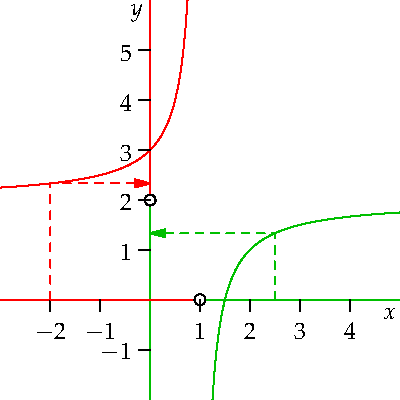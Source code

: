 settings.tex="pdflatex";

texpreamble("\usepackage{amsmath}
\usepackage{amsthm,amssymb}
\usepackage{mathpazo}
\usepackage[svgnames]{xcolor}
%\input{../../preamble}
");
import graph;

size(200);

path c=box((-3,-2),(5,6));
real dx=0.1;
real f(real x){return 2+1/(1-x);}
draw(graph(f,-3,1-dx),red);
draw(graph(f,1+dx,5),heavygreen);
clip(c);

//draw((0,-0.5)--(4pi,-0.5),dashed);

xaxis(Label("$x$",black),1+dx,5,heavygreen);
xaxis(-3,1-dx,red);
yaxis(Label("$y$",black),2+dx,6,red);
yaxis(-2,2-dx,heavygreen);

dotfactor=12;
dot((1,0),NoFill);
dot((0,2),NoFill);

for(int i=-2; i<=4; ++i){
  if(i==0) {} else{xtick(Label("$" + string(i) +"$",align=S),i,S);}
  if(i==-1) {} else{ytick(Label("$" + string(i+1) +"$",align=W),i+1,W);}
  }

draw((2.5,0)--(2.5,f(2.5))--(0,f(2.5)),dashed+heavygreen,EndArrow);
draw((-2,0)--(-2,f(-2))--(0,f(-2)),dashed+red,EndArrow);

